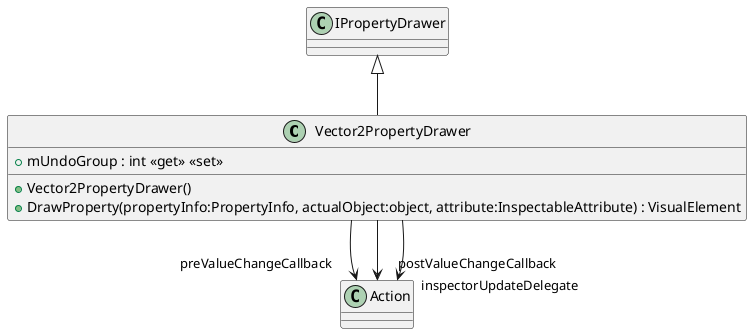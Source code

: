 @startuml
class Vector2PropertyDrawer {
    + mUndoGroup : int <<get>> <<set>>
    + Vector2PropertyDrawer()
    + DrawProperty(propertyInfo:PropertyInfo, actualObject:object, attribute:InspectableAttribute) : VisualElement
}
IPropertyDrawer <|-- Vector2PropertyDrawer
Vector2PropertyDrawer --> "preValueChangeCallback" Action
Vector2PropertyDrawer --> "postValueChangeCallback" Action
Vector2PropertyDrawer --> "inspectorUpdateDelegate" Action
@enduml
